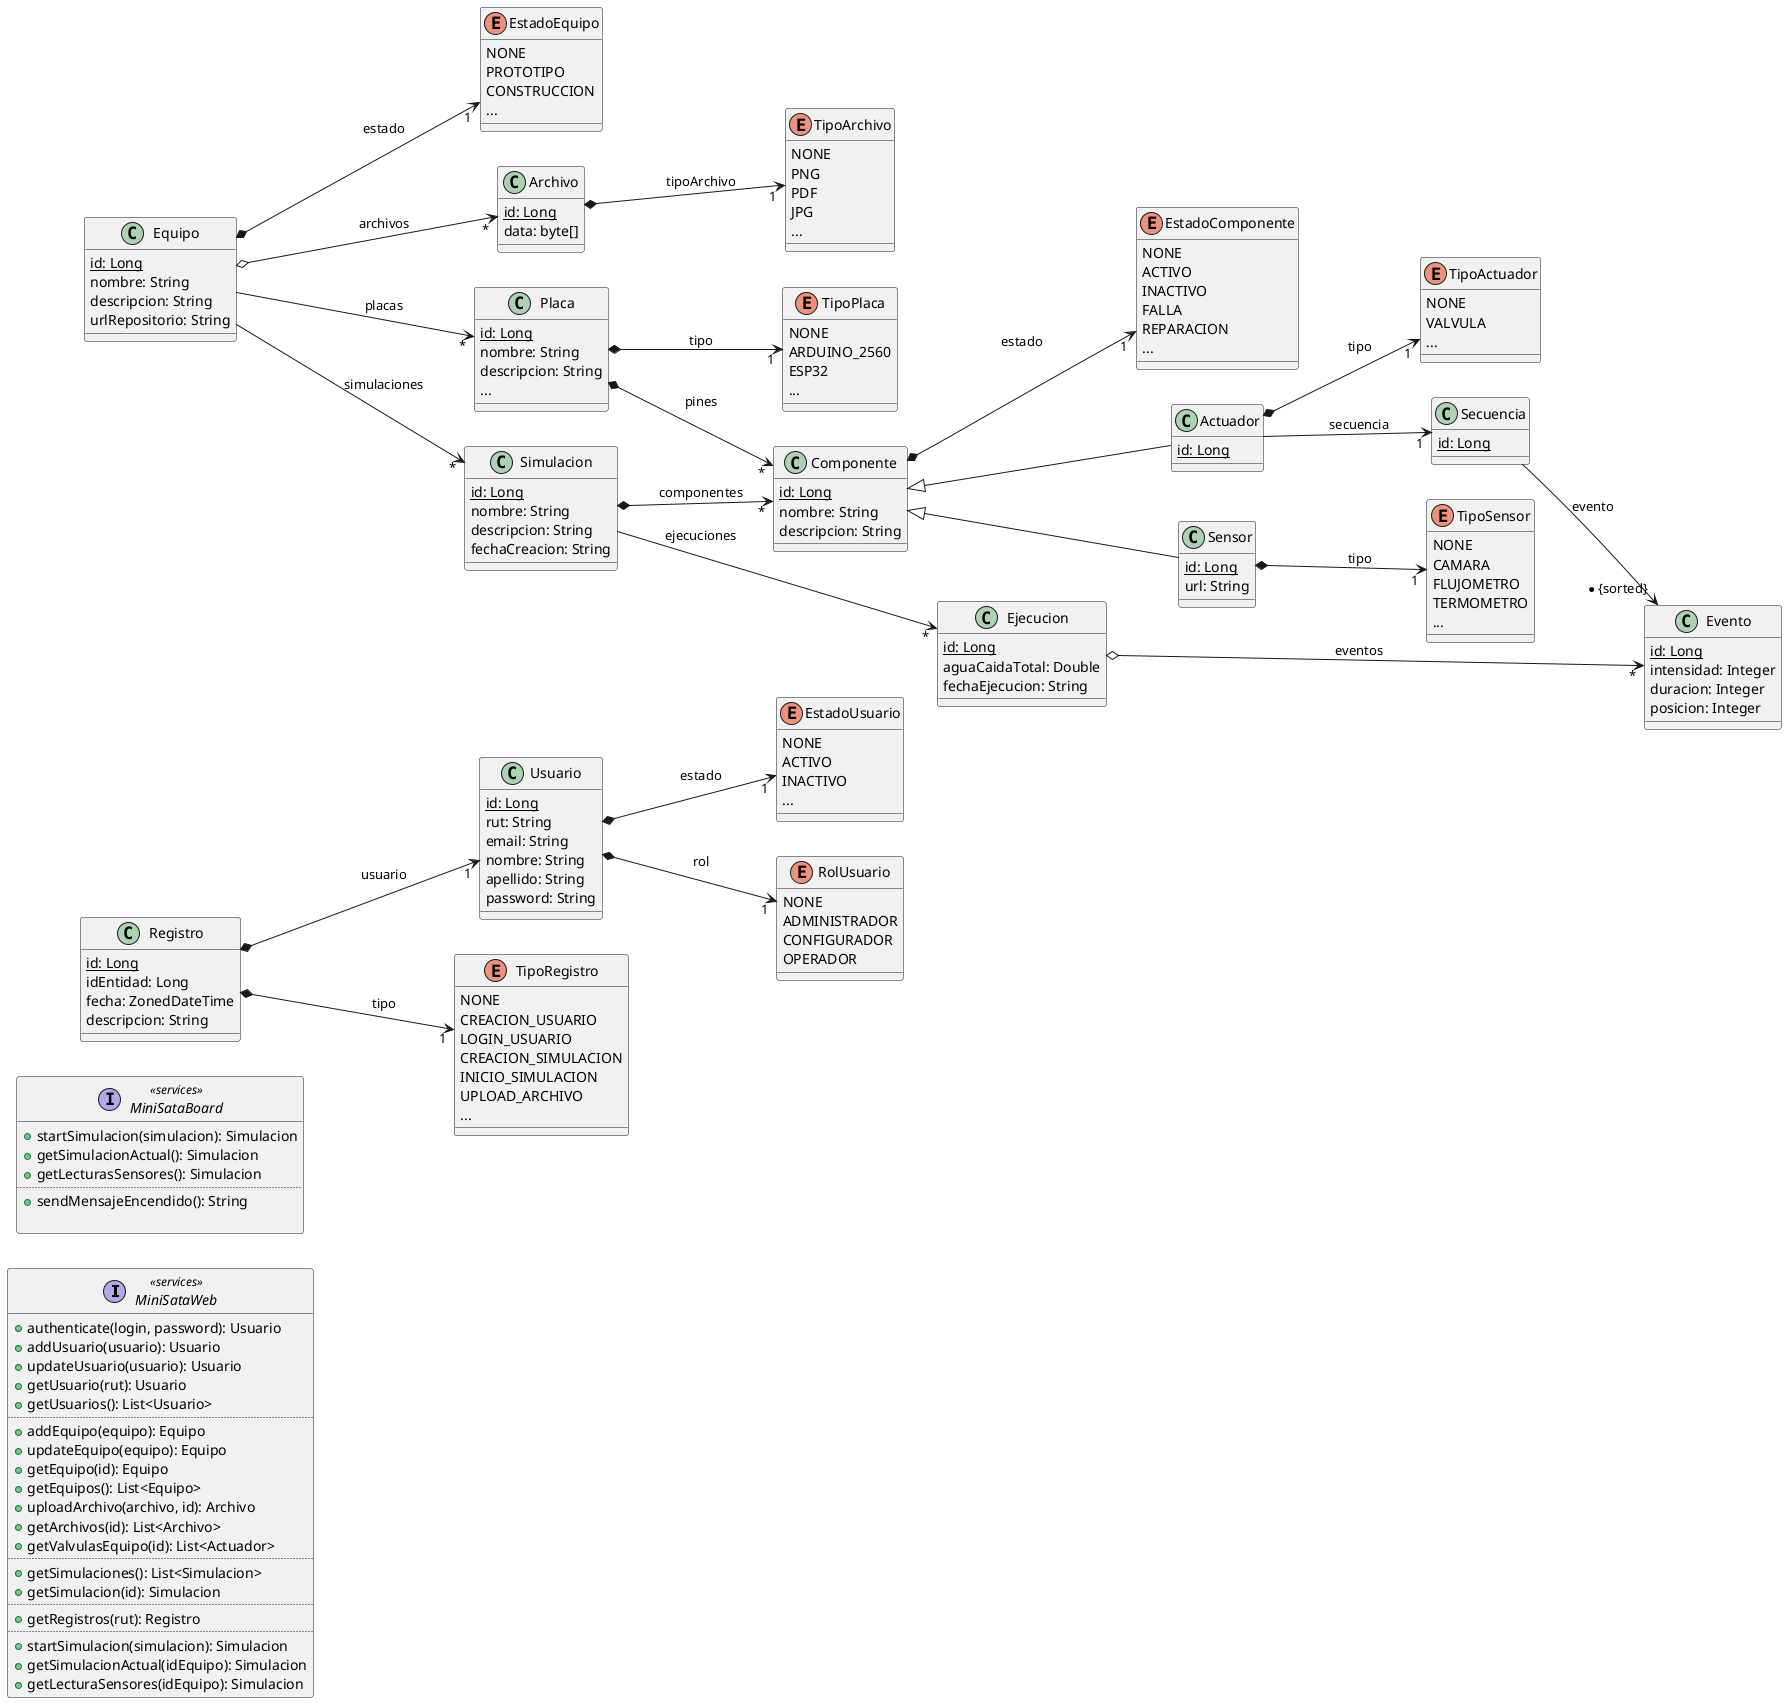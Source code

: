 @startuml
left to right direction

interface MiniSataWeb <<services>> {
    + authenticate(login, password): Usuario
    + addUsuario(usuario): Usuario
    + updateUsuario(usuario): Usuario
    + getUsuario(rut): Usuario
    + getUsuarios(): List<Usuario>
    ..
    + addEquipo(equipo): Equipo
    + updateEquipo(equipo): Equipo
    + getEquipo(id): Equipo
    + getEquipos(): List<Equipo>
    + uploadArchivo(archivo, id): Archivo
    + getArchivos(id): List<Archivo>
    + getValvulasEquipo(id): List<Actuador>
    ..
    + getSimulaciones(): List<Simulacion>
    + getSimulacion(id): Simulacion
    ..
    + getRegistros(rut): Registro
    ..
    + startSimulacion(simulacion): Simulacion
    + getSimulacionActual(idEquipo): Simulacion
    + getLecturaSensores(idEquipo): Simulacion
}

interface MiniSataBoard <<services>> {
    /'+ retrieveComponente(id): Componente
    ..'/
    + startSimulacion(simulacion): Simulacion
    + getSimulacionActual(): Simulacion
    + getLecturasSensores(): Simulacion
    ..
    + sendMensajeEncendido(): String

}

class Usuario {
    {static} id: Long
    rut: String
    email: String
    nombre: String
    apellido: String
    password: String
}

enum EstadoUsuario {
    NONE
    ACTIVO
    INACTIVO
    ...
}

enum RolUsuario {
    NONE
    ADMINISTRADOR
    CONFIGURADOR
    OPERADOR
}

class Equipo {
    {static} id: Long
    nombre: String
    descripcion: String
    urlRepositorio: String
}


enum EstadoEquipo {
    NONE
    PROTOTIPO
    CONSTRUCCION
    ...
}

class Archivo {
    {static} id: Long
    data: byte[]
}

enum TipoArchivo {
    NONE
    PNG
    PDF
    JPG
    ...
}

class Componente {
    {static} id: Long
    nombre: String
    descripcion: String
}

class Actuador {
    {static} id: Long
}

class Sensor {
    {static} id: Long
    url: String
}

enum EstadoComponente {
    NONE
    ACTIVO
    INACTIVO
    FALLA
    REPARACION
    ...
}

/'enum ConexionComponente {
    NONE
    INPUT_ANALOGICO
    INPUT_DIGITAL
    OUTPUT_ANALOGICO
    OUTPUT_DIGITAL
}'/

enum TipoActuador {
    NONE
    VALVULA
    ...
}

enum TipoSensor {
    NONE
    CAMARA
    FLUJOMETRO
    TERMOMETRO
    ...
}

class Placa {
    {static} id: Long
    nombre: String
    descripcion: String
    ...
}

enum TipoPlaca {
    NONE
    ARDUINO_2560
    ESP32
    ...
}


class Simulacion {
    {static} id: Long
    nombre: String
    descripcion: String
    fechaCreacion: String
}

class Ejecucion {
    {static} id: Long
    aguaCaidaTotal: Double
    fechaEjecucion: String
}

class Evento {
    {static} id: Long
    intensidad: Integer
    duracion: Integer
    posicion: Integer
}

class Secuencia {
    {static} id: Long

}

class Registro {
    {static} id: Long
    idEntidad: Long
    fecha: ZonedDateTime
    descripcion: String
}

enum TipoRegistro {
    NONE
    CREACION_USUARIO
    LOGIN_USUARIO
    CREACION_SIMULACION
    INICIO_SIMULACION
    UPLOAD_ARCHIVO
    ...
}

Usuario *--> "1" EstadoUsuario: estado
Usuario *--> "1" RolUsuario: rol

Equipo o--> "*" Archivo: archivos
Equipo *--> "1" EstadoEquipo: estado
Equipo --> "*" Simulacion: simulaciones
Equipo --> "*" Placa: placas
Placa *--> "*" Componente: pines
Placa *--> "1" TipoPlaca: tipo

Archivo *--> "1"  TipoArchivo: tipoArchivo

Componente *--> "1" EstadoComponente: estado
Componente <|-- Sensor
Componente <|-- Actuador

Actuador *--> "1" TipoActuador: tipo
Sensor *--> "1" TipoSensor: tipo

Actuador --> "1" Secuencia: secuencia
Secuencia --> "* {sorted}" Evento: evento

Simulacion *--> "*" Componente: componentes
Simulacion --> "*" Ejecucion: ejecuciones
Ejecucion o--> "*" Evento: eventos

Registro *--> "1" Usuario: usuario
Registro *--> "1" TipoRegistro: tipo

@enduml
